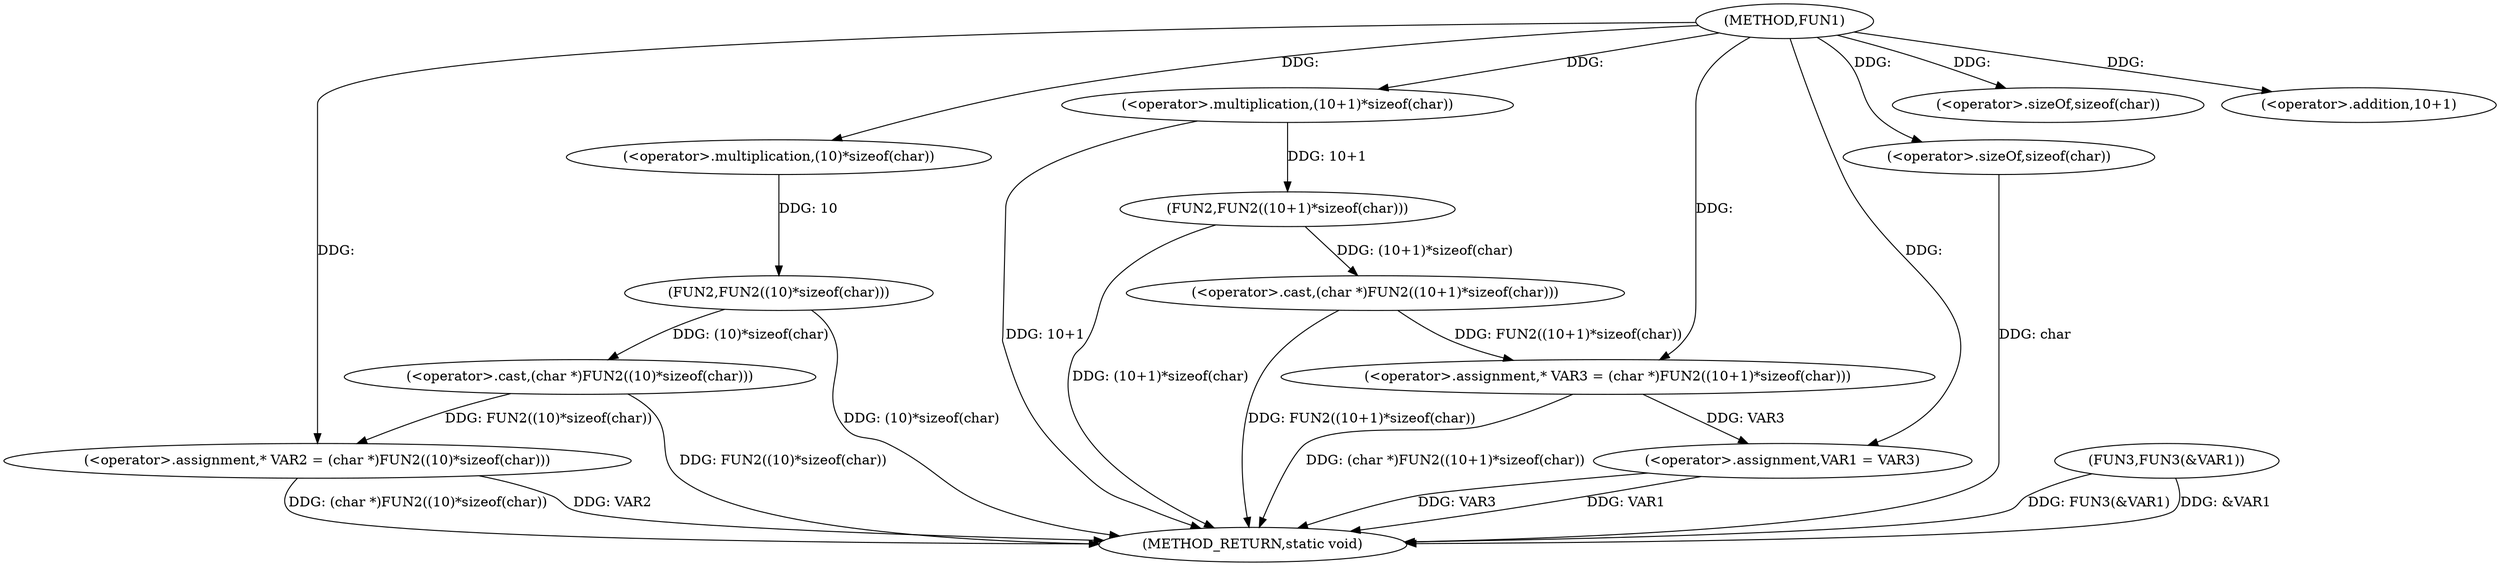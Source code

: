 digraph FUN1 {  
"1000100" [label = "(METHOD,FUN1)" ]
"1000131" [label = "(METHOD_RETURN,static void)" ]
"1000104" [label = "(<operator>.assignment,* VAR2 = (char *)FUN2((10)*sizeof(char)))" ]
"1000106" [label = "(<operator>.cast,(char *)FUN2((10)*sizeof(char)))" ]
"1000108" [label = "(FUN2,FUN2((10)*sizeof(char)))" ]
"1000109" [label = "(<operator>.multiplication,(10)*sizeof(char))" ]
"1000111" [label = "(<operator>.sizeOf,sizeof(char))" ]
"1000114" [label = "(<operator>.assignment,* VAR3 = (char *)FUN2((10+1)*sizeof(char)))" ]
"1000116" [label = "(<operator>.cast,(char *)FUN2((10+1)*sizeof(char)))" ]
"1000118" [label = "(FUN2,FUN2((10+1)*sizeof(char)))" ]
"1000119" [label = "(<operator>.multiplication,(10+1)*sizeof(char))" ]
"1000120" [label = "(<operator>.addition,10+1)" ]
"1000123" [label = "(<operator>.sizeOf,sizeof(char))" ]
"1000125" [label = "(<operator>.assignment,VAR1 = VAR3)" ]
"1000128" [label = "(FUN3,FUN3(&VAR1))" ]
  "1000125" -> "1000131"  [ label = "DDG: VAR1"] 
  "1000106" -> "1000131"  [ label = "DDG: FUN2((10)*sizeof(char))"] 
  "1000104" -> "1000131"  [ label = "DDG: VAR2"] 
  "1000128" -> "1000131"  [ label = "DDG: &VAR1"] 
  "1000125" -> "1000131"  [ label = "DDG: VAR3"] 
  "1000116" -> "1000131"  [ label = "DDG: FUN2((10+1)*sizeof(char))"] 
  "1000119" -> "1000131"  [ label = "DDG: 10+1"] 
  "1000128" -> "1000131"  [ label = "DDG: FUN3(&VAR1)"] 
  "1000118" -> "1000131"  [ label = "DDG: (10+1)*sizeof(char)"] 
  "1000114" -> "1000131"  [ label = "DDG: (char *)FUN2((10+1)*sizeof(char))"] 
  "1000123" -> "1000131"  [ label = "DDG: char"] 
  "1000104" -> "1000131"  [ label = "DDG: (char *)FUN2((10)*sizeof(char))"] 
  "1000108" -> "1000131"  [ label = "DDG: (10)*sizeof(char)"] 
  "1000106" -> "1000104"  [ label = "DDG: FUN2((10)*sizeof(char))"] 
  "1000100" -> "1000104"  [ label = "DDG: "] 
  "1000108" -> "1000106"  [ label = "DDG: (10)*sizeof(char)"] 
  "1000109" -> "1000108"  [ label = "DDG: 10"] 
  "1000100" -> "1000109"  [ label = "DDG: "] 
  "1000100" -> "1000111"  [ label = "DDG: "] 
  "1000116" -> "1000114"  [ label = "DDG: FUN2((10+1)*sizeof(char))"] 
  "1000100" -> "1000114"  [ label = "DDG: "] 
  "1000118" -> "1000116"  [ label = "DDG: (10+1)*sizeof(char)"] 
  "1000119" -> "1000118"  [ label = "DDG: 10+1"] 
  "1000100" -> "1000119"  [ label = "DDG: "] 
  "1000100" -> "1000120"  [ label = "DDG: "] 
  "1000100" -> "1000123"  [ label = "DDG: "] 
  "1000114" -> "1000125"  [ label = "DDG: VAR3"] 
  "1000100" -> "1000125"  [ label = "DDG: "] 
}
